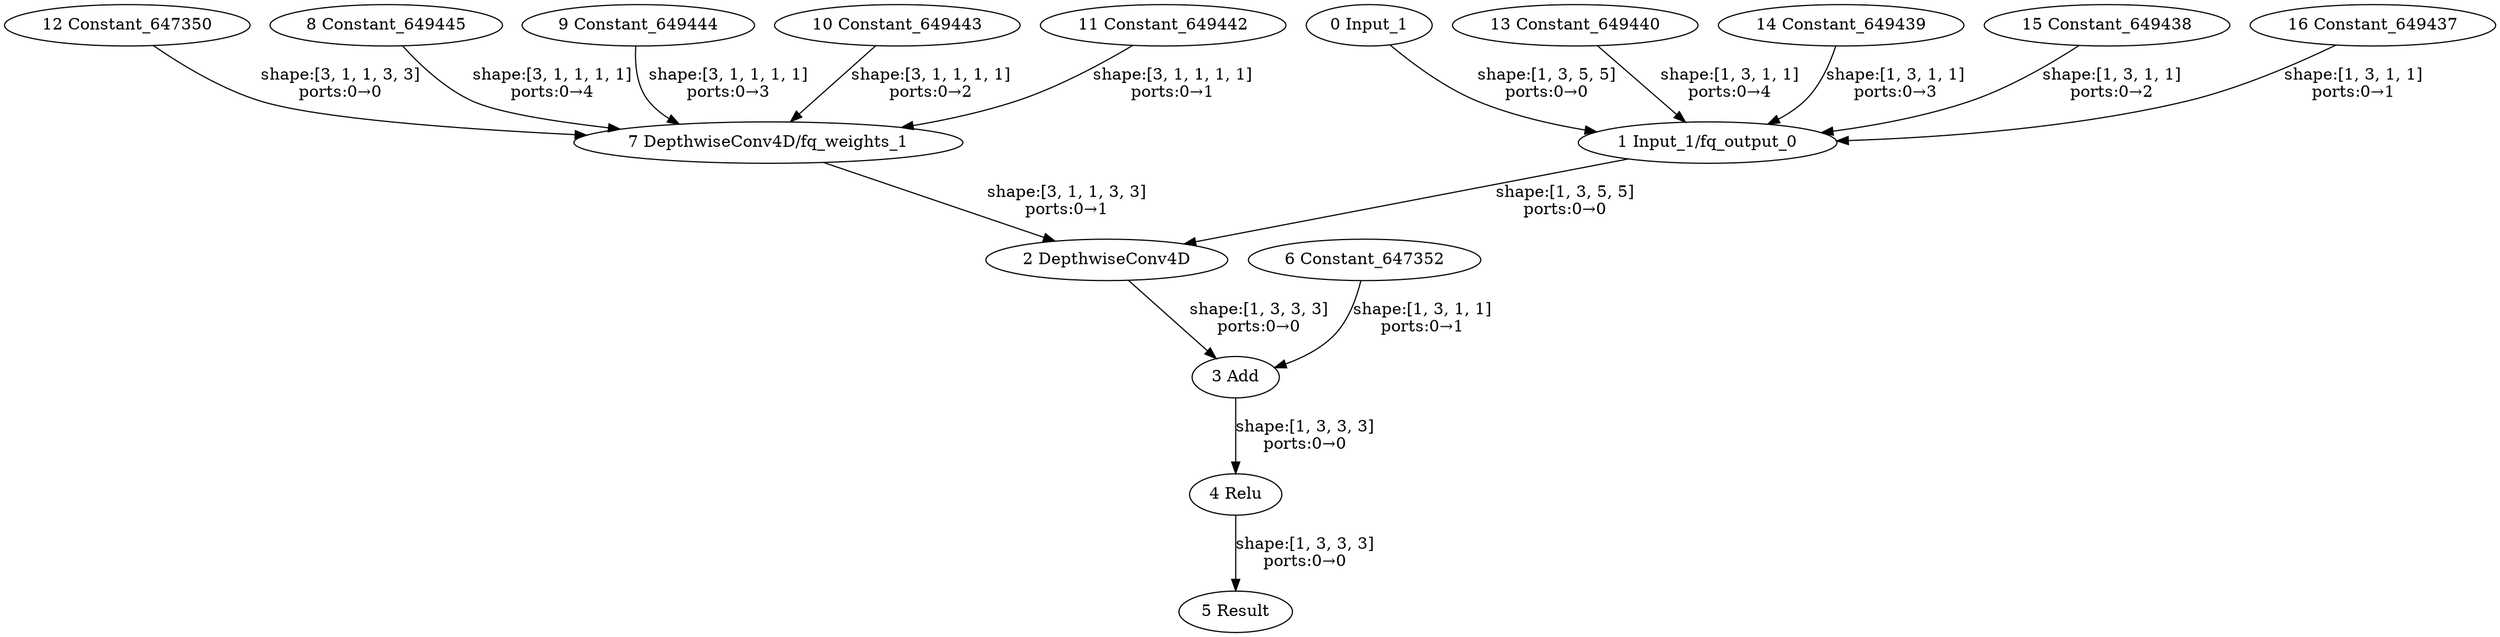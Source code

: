 strict digraph  {
"0 Input_1" [id=0, type=Parameter];
"1 Input_1/fq_output_0" [id=1, type=FakeQuantize];
"2 DepthwiseConv4D" [id=2, type=GroupConvolution];
"3 Add" [id=3, type=Add];
"4 Relu" [id=4, type=Relu];
"5 Result" [id=5, type=Result];
"6 Constant_647352" [id=6, type=Constant];
"7 DepthwiseConv4D/fq_weights_1" [id=7, type=FakeQuantize];
"8 Constant_649445" [id=8, type=Constant];
"9 Constant_649444" [id=9, type=Constant];
"10 Constant_649443" [id=10, type=Constant];
"11 Constant_649442" [id=11, type=Constant];
"12 Constant_647350" [id=12, type=Constant];
"13 Constant_649440" [id=13, type=Constant];
"14 Constant_649439" [id=14, type=Constant];
"15 Constant_649438" [id=15, type=Constant];
"16 Constant_649437" [id=16, type=Constant];
"0 Input_1" -> "1 Input_1/fq_output_0"  [label="shape:[1, 3, 5, 5]\nports:0→0", style=solid];
"1 Input_1/fq_output_0" -> "2 DepthwiseConv4D"  [label="shape:[1, 3, 5, 5]\nports:0→0", style=solid];
"2 DepthwiseConv4D" -> "3 Add"  [label="shape:[1, 3, 3, 3]\nports:0→0", style=solid];
"3 Add" -> "4 Relu"  [label="shape:[1, 3, 3, 3]\nports:0→0", style=solid];
"4 Relu" -> "5 Result"  [label="shape:[1, 3, 3, 3]\nports:0→0", style=solid];
"6 Constant_647352" -> "3 Add"  [label="shape:[1, 3, 1, 1]\nports:0→1", style=solid];
"7 DepthwiseConv4D/fq_weights_1" -> "2 DepthwiseConv4D"  [label="shape:[3, 1, 1, 3, 3]\nports:0→1", style=solid];
"8 Constant_649445" -> "7 DepthwiseConv4D/fq_weights_1"  [label="shape:[3, 1, 1, 1, 1]\nports:0→4", style=solid];
"9 Constant_649444" -> "7 DepthwiseConv4D/fq_weights_1"  [label="shape:[3, 1, 1, 1, 1]\nports:0→3", style=solid];
"10 Constant_649443" -> "7 DepthwiseConv4D/fq_weights_1"  [label="shape:[3, 1, 1, 1, 1]\nports:0→2", style=solid];
"11 Constant_649442" -> "7 DepthwiseConv4D/fq_weights_1"  [label="shape:[3, 1, 1, 1, 1]\nports:0→1", style=solid];
"12 Constant_647350" -> "7 DepthwiseConv4D/fq_weights_1"  [label="shape:[3, 1, 1, 3, 3]\nports:0→0", style=solid];
"13 Constant_649440" -> "1 Input_1/fq_output_0"  [label="shape:[1, 3, 1, 1]\nports:0→4", style=solid];
"14 Constant_649439" -> "1 Input_1/fq_output_0"  [label="shape:[1, 3, 1, 1]\nports:0→3", style=solid];
"15 Constant_649438" -> "1 Input_1/fq_output_0"  [label="shape:[1, 3, 1, 1]\nports:0→2", style=solid];
"16 Constant_649437" -> "1 Input_1/fq_output_0"  [label="shape:[1, 3, 1, 1]\nports:0→1", style=solid];
}
